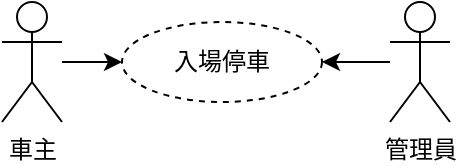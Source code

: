 <mxfile version="22.1.11" type="google">
  <diagram name="第 1 页" id="VkkBAeGisDVG9u2T1wAG">
    <mxGraphModel grid="1" page="1" gridSize="10" guides="1" tooltips="1" connect="1" arrows="1" fold="1" pageScale="1" pageWidth="827" pageHeight="1169" math="0" shadow="0">
      <root>
        <mxCell id="0" />
        <mxCell id="1" parent="0" />
        <mxCell id="1DU-fHJy8hMuyyBKDLKH-5" value="" style="edgeStyle=orthogonalEdgeStyle;rounded=0;orthogonalLoop=1;jettySize=auto;html=1;" edge="1" parent="1" source="1DU-fHJy8hMuyyBKDLKH-1" target="1DU-fHJy8hMuyyBKDLKH-3">
          <mxGeometry relative="1" as="geometry" />
        </mxCell>
        <mxCell id="1DU-fHJy8hMuyyBKDLKH-1" value="車主" style="shape=umlActor;verticalLabelPosition=bottom;verticalAlign=top;html=1;" vertex="1" parent="1">
          <mxGeometry x="190" y="230" width="30" height="60" as="geometry" />
        </mxCell>
        <mxCell id="1DU-fHJy8hMuyyBKDLKH-7" value="" style="edgeStyle=orthogonalEdgeStyle;rounded=0;orthogonalLoop=1;jettySize=auto;html=1;" edge="1" parent="1" source="1DU-fHJy8hMuyyBKDLKH-2" target="1DU-fHJy8hMuyyBKDLKH-3">
          <mxGeometry relative="1" as="geometry" />
        </mxCell>
        <mxCell id="1DU-fHJy8hMuyyBKDLKH-2" value="管理員" style="shape=umlActor;verticalLabelPosition=bottom;verticalAlign=top;html=1;" vertex="1" parent="1">
          <mxGeometry x="384" y="230" width="30" height="60" as="geometry" />
        </mxCell>
        <mxCell id="1DU-fHJy8hMuyyBKDLKH-3" value="入場停車" style="ellipse;whiteSpace=wrap;html=1;align=center;dashed=1;" vertex="1" parent="1">
          <mxGeometry x="250" y="240" width="100" height="40" as="geometry" />
        </mxCell>
      </root>
    </mxGraphModel>
  </diagram>
</mxfile>
